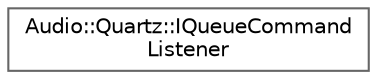 digraph "Graphical Class Hierarchy"
{
 // INTERACTIVE_SVG=YES
 // LATEX_PDF_SIZE
  bgcolor="transparent";
  edge [fontname=Helvetica,fontsize=10,labelfontname=Helvetica,labelfontsize=10];
  node [fontname=Helvetica,fontsize=10,shape=box,height=0.2,width=0.4];
  rankdir="LR";
  Node0 [id="Node000000",label="Audio::Quartz::IQueueCommand\lListener",height=0.2,width=0.4,color="grey40", fillcolor="white", style="filled",URL="$dd/d35/classAudio_1_1Quartz_1_1IQueueCommandListener.html",tooltip=" "];
}
